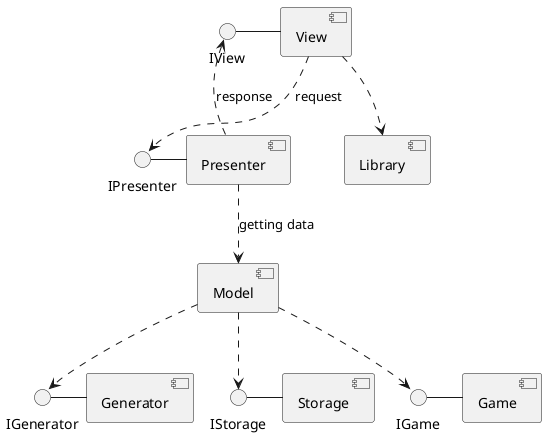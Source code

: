 @startuml
    interface "IView"
    interface "IPresenter"
    interface "IGenerator"
    interface "IStorage"
    interface "IGame"

    component [View]
    component [Presenter]
    component [Model]
    component [Storage]
    component [Game]
    component [Generator]
    component [Library]

    IView - View
    IPresenter - Presenter
    IGenerator - Generator
    IStorage - Storage
    IGame - Game
    
    Presenter ..> IView : response   
    Presenter ..> Model : "getting data"
    Model ..> IGame
    Model ..> IGenerator
    Model ..> IStorage
    View ..> Library
    View ..> IPresenter : request

@enduml

